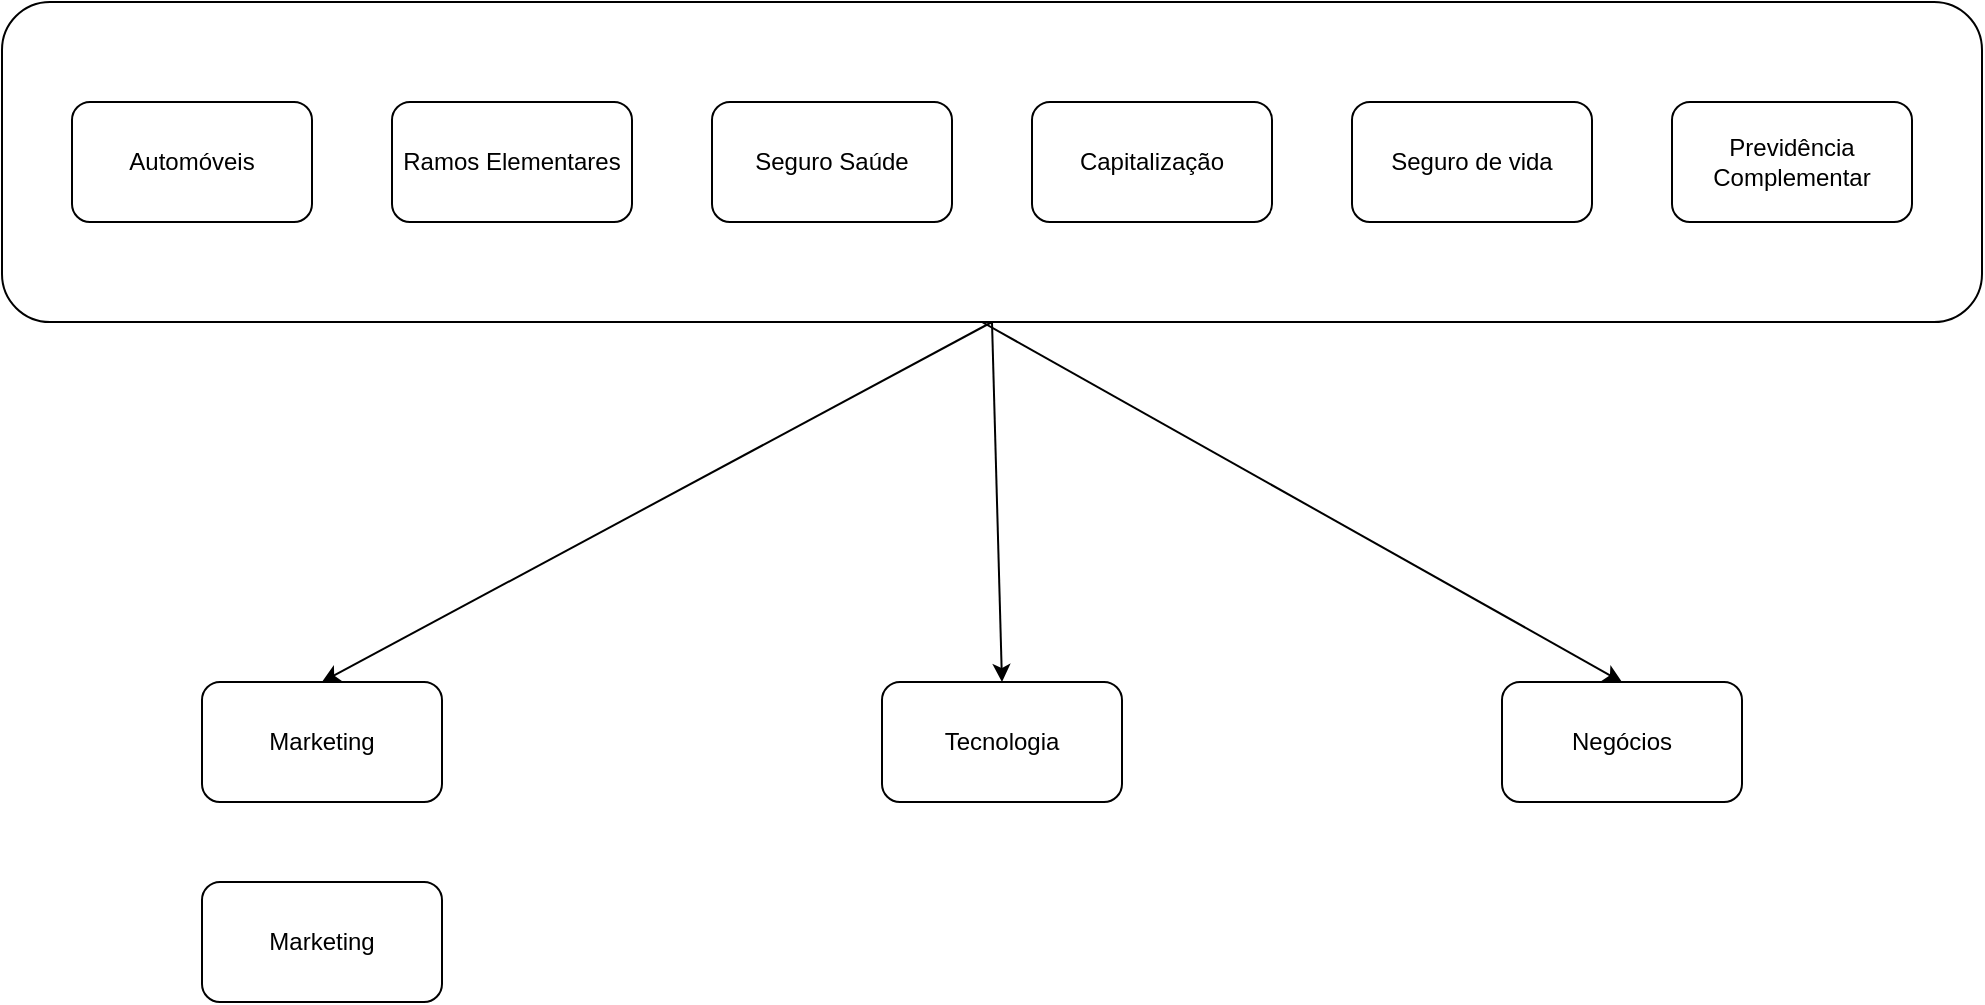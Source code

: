 <mxfile version="21.0.6" type="github">
  <diagram id="C5RBs43oDa-KdzZeNtuy" name="Page-1">
    <mxGraphModel dx="1434" dy="802" grid="1" gridSize="10" guides="1" tooltips="1" connect="1" arrows="1" fold="1" page="1" pageScale="1" pageWidth="1169" pageHeight="827" math="0" shadow="0">
      <root>
        <mxCell id="WIyWlLk6GJQsqaUBKTNV-0" />
        <mxCell id="WIyWlLk6GJQsqaUBKTNV-1" parent="WIyWlLk6GJQsqaUBKTNV-0" />
        <mxCell id="LgO84hRHbEmNy5Sro5nw-14" value="Marketing" style="rounded=1;whiteSpace=wrap;html=1;" vertex="1" parent="WIyWlLk6GJQsqaUBKTNV-1">
          <mxGeometry x="200" y="460" width="120" height="60" as="geometry" />
        </mxCell>
        <mxCell id="LgO84hRHbEmNy5Sro5nw-15" value="Tecnologia" style="rounded=1;whiteSpace=wrap;html=1;" vertex="1" parent="WIyWlLk6GJQsqaUBKTNV-1">
          <mxGeometry x="540" y="460" width="120" height="60" as="geometry" />
        </mxCell>
        <mxCell id="LgO84hRHbEmNy5Sro5nw-16" value="Negócios" style="rounded=1;whiteSpace=wrap;html=1;" vertex="1" parent="WIyWlLk6GJQsqaUBKTNV-1">
          <mxGeometry x="850" y="460" width="120" height="60" as="geometry" />
        </mxCell>
        <mxCell id="LgO84hRHbEmNy5Sro5nw-19" value="" style="rounded=1;whiteSpace=wrap;html=1;" vertex="1" parent="WIyWlLk6GJQsqaUBKTNV-1">
          <mxGeometry x="100" y="120" width="990" height="160" as="geometry" />
        </mxCell>
        <mxCell id="LgO84hRHbEmNy5Sro5nw-20" value="" style="group" vertex="1" connectable="0" parent="WIyWlLk6GJQsqaUBKTNV-1">
          <mxGeometry x="135" y="170" width="920" height="60" as="geometry" />
        </mxCell>
        <mxCell id="LgO84hRHbEmNy5Sro5nw-1" value="Automóveis" style="rounded=1;whiteSpace=wrap;html=1;" vertex="1" parent="LgO84hRHbEmNy5Sro5nw-20">
          <mxGeometry width="120" height="60" as="geometry" />
        </mxCell>
        <mxCell id="LgO84hRHbEmNy5Sro5nw-2" value="Ramos Elementares" style="rounded=1;whiteSpace=wrap;html=1;" vertex="1" parent="LgO84hRHbEmNy5Sro5nw-20">
          <mxGeometry x="160" width="120" height="60" as="geometry" />
        </mxCell>
        <mxCell id="LgO84hRHbEmNy5Sro5nw-3" value="Seguro Saúde" style="rounded=1;whiteSpace=wrap;html=1;" vertex="1" parent="LgO84hRHbEmNy5Sro5nw-20">
          <mxGeometry x="320" width="120" height="60" as="geometry" />
        </mxCell>
        <mxCell id="LgO84hRHbEmNy5Sro5nw-4" value="Capitalização" style="rounded=1;whiteSpace=wrap;html=1;" vertex="1" parent="LgO84hRHbEmNy5Sro5nw-20">
          <mxGeometry x="480" width="120" height="60" as="geometry" />
        </mxCell>
        <mxCell id="LgO84hRHbEmNy5Sro5nw-5" value="Seguro de vida" style="rounded=1;whiteSpace=wrap;html=1;" vertex="1" parent="LgO84hRHbEmNy5Sro5nw-20">
          <mxGeometry x="640" width="120" height="60" as="geometry" />
        </mxCell>
        <mxCell id="LgO84hRHbEmNy5Sro5nw-6" value="Previdência Complementar" style="rounded=1;whiteSpace=wrap;html=1;" vertex="1" parent="LgO84hRHbEmNy5Sro5nw-20">
          <mxGeometry x="800" width="120" height="60" as="geometry" />
        </mxCell>
        <mxCell id="LgO84hRHbEmNy5Sro5nw-21" value="" style="endArrow=classic;html=1;rounded=0;exitX=0.5;exitY=1;exitDx=0;exitDy=0;entryX=0.5;entryY=0;entryDx=0;entryDy=0;" edge="1" parent="WIyWlLk6GJQsqaUBKTNV-1" source="LgO84hRHbEmNy5Sro5nw-19" target="LgO84hRHbEmNy5Sro5nw-15">
          <mxGeometry width="50" height="50" relative="1" as="geometry">
            <mxPoint x="690" y="430" as="sourcePoint" />
            <mxPoint x="740" y="380" as="targetPoint" />
          </mxGeometry>
        </mxCell>
        <mxCell id="LgO84hRHbEmNy5Sro5nw-22" value="" style="endArrow=classic;html=1;rounded=0;exitX=0.5;exitY=1;exitDx=0;exitDy=0;entryX=0.5;entryY=0;entryDx=0;entryDy=0;" edge="1" parent="WIyWlLk6GJQsqaUBKTNV-1" source="LgO84hRHbEmNy5Sro5nw-19" target="LgO84hRHbEmNy5Sro5nw-14">
          <mxGeometry width="50" height="50" relative="1" as="geometry">
            <mxPoint x="690" y="430" as="sourcePoint" />
            <mxPoint x="740" y="380" as="targetPoint" />
          </mxGeometry>
        </mxCell>
        <mxCell id="LgO84hRHbEmNy5Sro5nw-23" value="" style="endArrow=classic;html=1;rounded=0;entryX=0.5;entryY=0;entryDx=0;entryDy=0;" edge="1" parent="WIyWlLk6GJQsqaUBKTNV-1" target="LgO84hRHbEmNy5Sro5nw-16">
          <mxGeometry width="50" height="50" relative="1" as="geometry">
            <mxPoint x="590" y="280" as="sourcePoint" />
            <mxPoint x="740" y="380" as="targetPoint" />
          </mxGeometry>
        </mxCell>
        <mxCell id="LgO84hRHbEmNy5Sro5nw-24" value="Marketing" style="rounded=1;whiteSpace=wrap;html=1;" vertex="1" parent="WIyWlLk6GJQsqaUBKTNV-1">
          <mxGeometry x="200" y="560" width="120" height="60" as="geometry" />
        </mxCell>
      </root>
    </mxGraphModel>
  </diagram>
</mxfile>
